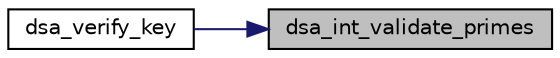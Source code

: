 digraph "dsa_int_validate_primes"
{
 // LATEX_PDF_SIZE
  edge [fontname="Helvetica",fontsize="10",labelfontname="Helvetica",labelfontsize="10"];
  node [fontname="Helvetica",fontsize="10",shape=record];
  rankdir="RL";
  Node7 [label="dsa_int_validate_primes",height=0.2,width=0.4,color="black", fillcolor="grey75", style="filled", fontcolor="black",tooltip="Primality testing of DSA params p and q."];
  Node7 -> Node8 [dir="back",color="midnightblue",fontsize="10",style="solid",fontname="Helvetica"];
  Node8 [label="dsa_verify_key",height=0.2,width=0.4,color="black", fillcolor="white", style="filled",URL="$dsa__verify__key_8c.html#ab33288a9b242958a7ef81c677ffff516",tooltip="Validate a DSA key."];
}
